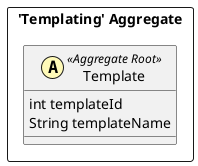 @startuml

skinparam componentStyle uml2

package "'Templating' Aggregate" <<Rectangle>> {
	class Template <<(A,#fffab8) Aggregate Root>> {
		int templateId
		String templateName
	}
}


@enduml
